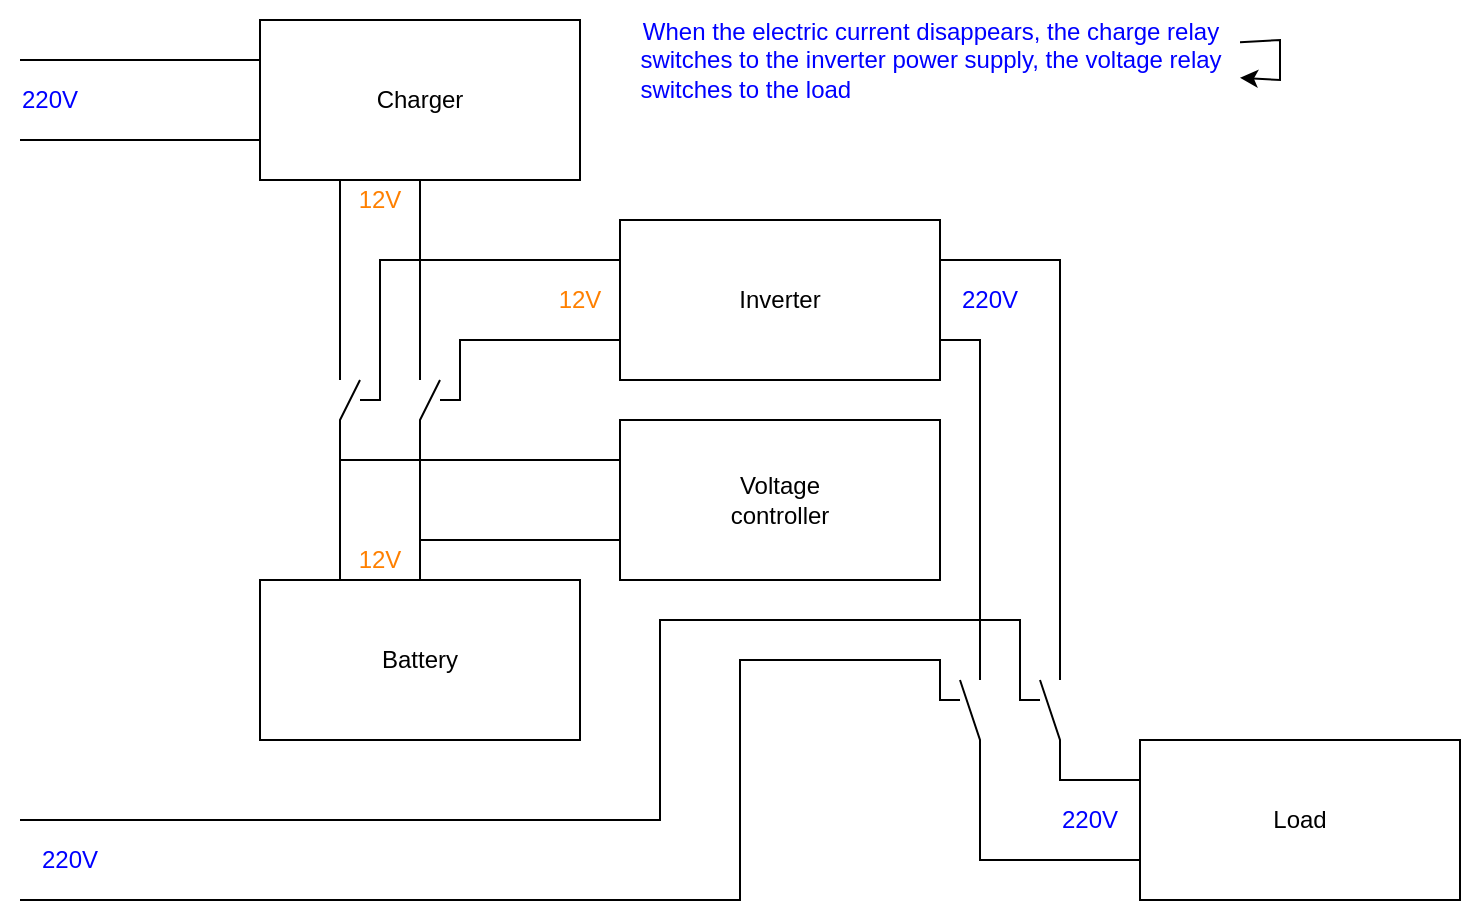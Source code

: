 <mxfile version="20.6.0" type="github">
  <diagram id="pwhH4tlLXSkcmSUfD4Lw" name="Сторінка-1">
    <mxGraphModel dx="716" dy="377" grid="1" gridSize="10" guides="1" tooltips="1" connect="1" arrows="1" fold="1" page="1" pageScale="1" pageWidth="827" pageHeight="1169" math="0" shadow="0">
      <root>
        <mxCell id="0" />
        <mxCell id="1" parent="0" />
        <mxCell id="3VXwcz7VUajLh9dcnyw5-8" value="Charger" style="whiteSpace=wrap;html=1;align=center;" vertex="1" parent="1">
          <mxGeometry x="160" y="80" width="160" height="80" as="geometry" />
        </mxCell>
        <mxCell id="3VXwcz7VUajLh9dcnyw5-9" value="Inverter" style="whiteSpace=wrap;html=1;align=center;" vertex="1" parent="1">
          <mxGeometry x="340" y="180" width="160" height="80" as="geometry" />
        </mxCell>
        <mxCell id="3VXwcz7VUajLh9dcnyw5-10" value="Battery" style="whiteSpace=wrap;html=1;align=center;" vertex="1" parent="1">
          <mxGeometry x="160" y="360" width="160" height="80" as="geometry" />
        </mxCell>
        <mxCell id="3VXwcz7VUajLh9dcnyw5-11" value="Load" style="whiteSpace=wrap;html=1;align=center;" vertex="1" parent="1">
          <mxGeometry x="600" y="440" width="160" height="80" as="geometry" />
        </mxCell>
        <mxCell id="3VXwcz7VUajLh9dcnyw5-12" value="Voltage &lt;br&gt;сontroller" style="whiteSpace=wrap;html=1;align=center;" vertex="1" parent="1">
          <mxGeometry x="340" y="280" width="160" height="80" as="geometry" />
        </mxCell>
        <mxCell id="3VXwcz7VUajLh9dcnyw5-16" value="" style="endArrow=none;html=1;rounded=0;exitX=0;exitY=0.75;exitDx=0;exitDy=0;" edge="1" parent="1" source="3VXwcz7VUajLh9dcnyw5-8">
          <mxGeometry width="50" height="50" relative="1" as="geometry">
            <mxPoint x="390" y="300" as="sourcePoint" />
            <mxPoint x="40" y="140" as="targetPoint" />
          </mxGeometry>
        </mxCell>
        <mxCell id="3VXwcz7VUajLh9dcnyw5-17" value="" style="endArrow=none;html=1;rounded=0;exitX=0;exitY=0.25;exitDx=0;exitDy=0;" edge="1" parent="1" source="3VXwcz7VUajLh9dcnyw5-8">
          <mxGeometry width="50" height="50" relative="1" as="geometry">
            <mxPoint x="170" y="150" as="sourcePoint" />
            <mxPoint x="40" y="100" as="targetPoint" />
          </mxGeometry>
        </mxCell>
        <mxCell id="3VXwcz7VUajLh9dcnyw5-18" value="" style="endArrow=none;html=1;rounded=0;exitX=0.25;exitY=1;exitDx=0;exitDy=0;" edge="1" parent="1" source="3VXwcz7VUajLh9dcnyw5-8">
          <mxGeometry width="50" height="50" relative="1" as="geometry">
            <mxPoint x="170" y="150" as="sourcePoint" />
            <mxPoint x="200" y="260" as="targetPoint" />
          </mxGeometry>
        </mxCell>
        <mxCell id="3VXwcz7VUajLh9dcnyw5-19" value="" style="endArrow=none;html=1;rounded=0;exitX=0.5;exitY=1;exitDx=0;exitDy=0;" edge="1" parent="1" source="3VXwcz7VUajLh9dcnyw5-8">
          <mxGeometry width="50" height="50" relative="1" as="geometry">
            <mxPoint x="210" y="170" as="sourcePoint" />
            <mxPoint x="240" y="260" as="targetPoint" />
          </mxGeometry>
        </mxCell>
        <mxCell id="3VXwcz7VUajLh9dcnyw5-22" value="" style="endArrow=none;html=1;rounded=0;entryX=0.25;entryY=0;entryDx=0;entryDy=0;" edge="1" parent="1" target="3VXwcz7VUajLh9dcnyw5-10">
          <mxGeometry width="50" height="50" relative="1" as="geometry">
            <mxPoint x="210" y="260" as="sourcePoint" />
            <mxPoint x="230" y="300" as="targetPoint" />
            <Array as="points">
              <mxPoint x="200" y="280" />
            </Array>
          </mxGeometry>
        </mxCell>
        <mxCell id="3VXwcz7VUajLh9dcnyw5-23" value="" style="endArrow=none;html=1;rounded=0;entryX=0.5;entryY=0;entryDx=0;entryDy=0;" edge="1" parent="1" target="3VXwcz7VUajLh9dcnyw5-10">
          <mxGeometry width="50" height="50" relative="1" as="geometry">
            <mxPoint x="250" y="260" as="sourcePoint" />
            <mxPoint x="240" y="310" as="targetPoint" />
            <Array as="points">
              <mxPoint x="240" y="280" />
            </Array>
          </mxGeometry>
        </mxCell>
        <mxCell id="3VXwcz7VUajLh9dcnyw5-25" value="" style="endArrow=none;html=1;rounded=0;entryX=0;entryY=0.25;entryDx=0;entryDy=0;" edge="1" parent="1" target="3VXwcz7VUajLh9dcnyw5-9">
          <mxGeometry width="50" height="50" relative="1" as="geometry">
            <mxPoint x="210" y="270" as="sourcePoint" />
            <mxPoint x="220" y="200" as="targetPoint" />
            <Array as="points">
              <mxPoint x="220" y="270" />
              <mxPoint x="220" y="200" />
            </Array>
          </mxGeometry>
        </mxCell>
        <mxCell id="3VXwcz7VUajLh9dcnyw5-26" value="" style="endArrow=none;html=1;rounded=0;entryX=0;entryY=0.25;entryDx=0;entryDy=0;" edge="1" parent="1" target="3VXwcz7VUajLh9dcnyw5-12">
          <mxGeometry width="50" height="50" relative="1" as="geometry">
            <mxPoint x="200" y="300" as="sourcePoint" />
            <mxPoint x="280" y="310" as="targetPoint" />
          </mxGeometry>
        </mxCell>
        <mxCell id="3VXwcz7VUajLh9dcnyw5-27" value="" style="endArrow=none;html=1;rounded=0;entryX=0;entryY=0.75;entryDx=0;entryDy=0;" edge="1" parent="1" target="3VXwcz7VUajLh9dcnyw5-12">
          <mxGeometry width="50" height="50" relative="1" as="geometry">
            <mxPoint x="240" y="340" as="sourcePoint" />
            <mxPoint x="290" y="320" as="targetPoint" />
          </mxGeometry>
        </mxCell>
        <mxCell id="3VXwcz7VUajLh9dcnyw5-28" style="edgeStyle=none;rounded=0;orthogonalLoop=1;jettySize=auto;html=1;exitX=1;exitY=0.5;exitDx=0;exitDy=0;" edge="1" parent="1" source="3VXwcz7VUajLh9dcnyw5-10" target="3VXwcz7VUajLh9dcnyw5-10">
          <mxGeometry relative="1" as="geometry" />
        </mxCell>
        <mxCell id="3VXwcz7VUajLh9dcnyw5-29" value="" style="endArrow=none;html=1;rounded=0;" edge="1" parent="1">
          <mxGeometry width="50" height="50" relative="1" as="geometry">
            <mxPoint x="40" y="520" as="sourcePoint" />
            <mxPoint x="510" y="420" as="targetPoint" />
            <Array as="points">
              <mxPoint x="400" y="520" />
              <mxPoint x="400" y="400" />
              <mxPoint x="500" y="400" />
              <mxPoint x="500" y="420" />
            </Array>
          </mxGeometry>
        </mxCell>
        <mxCell id="3VXwcz7VUajLh9dcnyw5-30" value="" style="endArrow=none;html=1;rounded=0;" edge="1" parent="1">
          <mxGeometry width="50" height="50" relative="1" as="geometry">
            <mxPoint x="40" y="480" as="sourcePoint" />
            <mxPoint x="550" y="420" as="targetPoint" />
            <Array as="points">
              <mxPoint x="360" y="480" />
              <mxPoint x="360" y="380" />
              <mxPoint x="540" y="380" />
              <mxPoint x="540" y="420" />
            </Array>
          </mxGeometry>
        </mxCell>
        <mxCell id="3VXwcz7VUajLh9dcnyw5-31" value="" style="endArrow=none;html=1;rounded=0;entryX=0;entryY=0.75;entryDx=0;entryDy=0;" edge="1" parent="1" target="3VXwcz7VUajLh9dcnyw5-9">
          <mxGeometry width="50" height="50" relative="1" as="geometry">
            <mxPoint x="250.0" y="270" as="sourcePoint" />
            <mxPoint x="530" y="240" as="targetPoint" />
            <Array as="points">
              <mxPoint x="260" y="270" />
              <mxPoint x="260" y="240" />
            </Array>
          </mxGeometry>
        </mxCell>
        <mxCell id="3VXwcz7VUajLh9dcnyw5-32" value="" style="endArrow=none;html=1;rounded=0;entryX=0;entryY=0.25;entryDx=0;entryDy=0;" edge="1" parent="1" target="3VXwcz7VUajLh9dcnyw5-11">
          <mxGeometry width="50" height="50" relative="1" as="geometry">
            <mxPoint x="550" y="410" as="sourcePoint" />
            <mxPoint x="580" y="450.0" as="targetPoint" />
            <Array as="points">
              <mxPoint x="560" y="440" />
              <mxPoint x="560" y="460" />
            </Array>
          </mxGeometry>
        </mxCell>
        <mxCell id="3VXwcz7VUajLh9dcnyw5-33" value="" style="endArrow=none;html=1;rounded=0;exitX=1;exitY=0.75;exitDx=0;exitDy=0;" edge="1" parent="1" source="3VXwcz7VUajLh9dcnyw5-9">
          <mxGeometry width="50" height="50" relative="1" as="geometry">
            <mxPoint x="530" y="240.0" as="sourcePoint" />
            <mxPoint x="520" y="410" as="targetPoint" />
            <Array as="points">
              <mxPoint x="520" y="240" />
            </Array>
          </mxGeometry>
        </mxCell>
        <mxCell id="3VXwcz7VUajLh9dcnyw5-34" value="" style="endArrow=none;html=1;rounded=0;exitX=1;exitY=0.25;exitDx=0;exitDy=0;" edge="1" parent="1" source="3VXwcz7VUajLh9dcnyw5-9">
          <mxGeometry width="50" height="50" relative="1" as="geometry">
            <mxPoint x="510" y="250" as="sourcePoint" />
            <mxPoint x="560" y="410" as="targetPoint" />
            <Array as="points">
              <mxPoint x="560" y="200" />
            </Array>
          </mxGeometry>
        </mxCell>
        <mxCell id="3VXwcz7VUajLh9dcnyw5-35" value="" style="endArrow=none;html=1;rounded=0;entryX=0;entryY=0.75;entryDx=0;entryDy=0;" edge="1" parent="1" target="3VXwcz7VUajLh9dcnyw5-11">
          <mxGeometry width="50" height="50" relative="1" as="geometry">
            <mxPoint x="510" y="410" as="sourcePoint" />
            <mxPoint x="610" y="430.0" as="targetPoint" />
            <Array as="points">
              <mxPoint x="520" y="440" />
              <mxPoint x="520" y="500" />
            </Array>
          </mxGeometry>
        </mxCell>
        <mxCell id="3VXwcz7VUajLh9dcnyw5-38" value="&lt;font color=&quot;#0000ff&quot;&gt;220V&lt;/font&gt;" style="text;html=1;strokeColor=none;fillColor=none;align=center;verticalAlign=middle;whiteSpace=wrap;rounded=0;" vertex="1" parent="1">
          <mxGeometry x="40" y="490" width="50" height="20" as="geometry" />
        </mxCell>
        <mxCell id="3VXwcz7VUajLh9dcnyw5-39" value="&lt;font color=&quot;#0000ff&quot;&gt;220V&lt;/font&gt;" style="text;html=1;strokeColor=none;fillColor=none;align=center;verticalAlign=middle;whiteSpace=wrap;rounded=0;" vertex="1" parent="1">
          <mxGeometry x="30" y="110" width="50" height="20" as="geometry" />
        </mxCell>
        <mxCell id="3VXwcz7VUajLh9dcnyw5-40" value="&lt;font color=&quot;#0000ff&quot;&gt;220V&lt;/font&gt;" style="text;html=1;strokeColor=none;fillColor=none;align=center;verticalAlign=middle;whiteSpace=wrap;rounded=0;" vertex="1" parent="1">
          <mxGeometry x="500" y="210" width="50" height="20" as="geometry" />
        </mxCell>
        <mxCell id="3VXwcz7VUajLh9dcnyw5-41" value="&lt;font color=&quot;#0000ff&quot;&gt;220V&lt;/font&gt;" style="text;html=1;strokeColor=none;fillColor=none;align=center;verticalAlign=middle;whiteSpace=wrap;rounded=0;" vertex="1" parent="1">
          <mxGeometry x="550" y="470" width="50" height="20" as="geometry" />
        </mxCell>
        <mxCell id="3VXwcz7VUajLh9dcnyw5-42" value="&lt;font color=&quot;#ff8000&quot;&gt;12V&lt;/font&gt;" style="text;html=1;strokeColor=none;fillColor=none;align=center;verticalAlign=middle;whiteSpace=wrap;rounded=0;" vertex="1" parent="1">
          <mxGeometry x="200" y="160" width="40" height="20" as="geometry" />
        </mxCell>
        <mxCell id="3VXwcz7VUajLh9dcnyw5-43" value="&lt;font color=&quot;#ff8000&quot;&gt;12V&lt;/font&gt;" style="text;html=1;strokeColor=none;fillColor=none;align=center;verticalAlign=middle;whiteSpace=wrap;rounded=0;" vertex="1" parent="1">
          <mxGeometry x="300" y="210" width="40" height="20" as="geometry" />
        </mxCell>
        <mxCell id="3VXwcz7VUajLh9dcnyw5-44" value="&lt;font color=&quot;#ff8000&quot;&gt;12V&lt;/font&gt;" style="text;html=1;strokeColor=none;fillColor=none;align=center;verticalAlign=middle;whiteSpace=wrap;rounded=0;" vertex="1" parent="1">
          <mxGeometry x="200" y="340" width="40" height="20" as="geometry" />
        </mxCell>
        <mxCell id="3VXwcz7VUajLh9dcnyw5-45" value="When the electric current disappears, the charge relay &lt;br&gt;switches to the inverter power supply, the voltage relay &lt;br&gt;&lt;div style=&quot;text-align: left;&quot;&gt;&lt;span style=&quot;background-color: initial;&quot;&gt;switches to the load&lt;/span&gt;&lt;/div&gt;" style="text;html=1;align=center;verticalAlign=middle;resizable=0;points=[];autosize=1;strokeColor=none;fillColor=none;fontColor=#0000FF;" vertex="1" parent="1">
          <mxGeometry x="340" y="70" width="310" height="60" as="geometry" />
        </mxCell>
        <mxCell id="3VXwcz7VUajLh9dcnyw5-46" style="edgeStyle=none;rounded=0;orthogonalLoop=1;jettySize=auto;html=1;fontColor=#0000FF;" edge="1" parent="1" source="3VXwcz7VUajLh9dcnyw5-45" target="3VXwcz7VUajLh9dcnyw5-45">
          <mxGeometry relative="1" as="geometry" />
        </mxCell>
      </root>
    </mxGraphModel>
  </diagram>
</mxfile>
